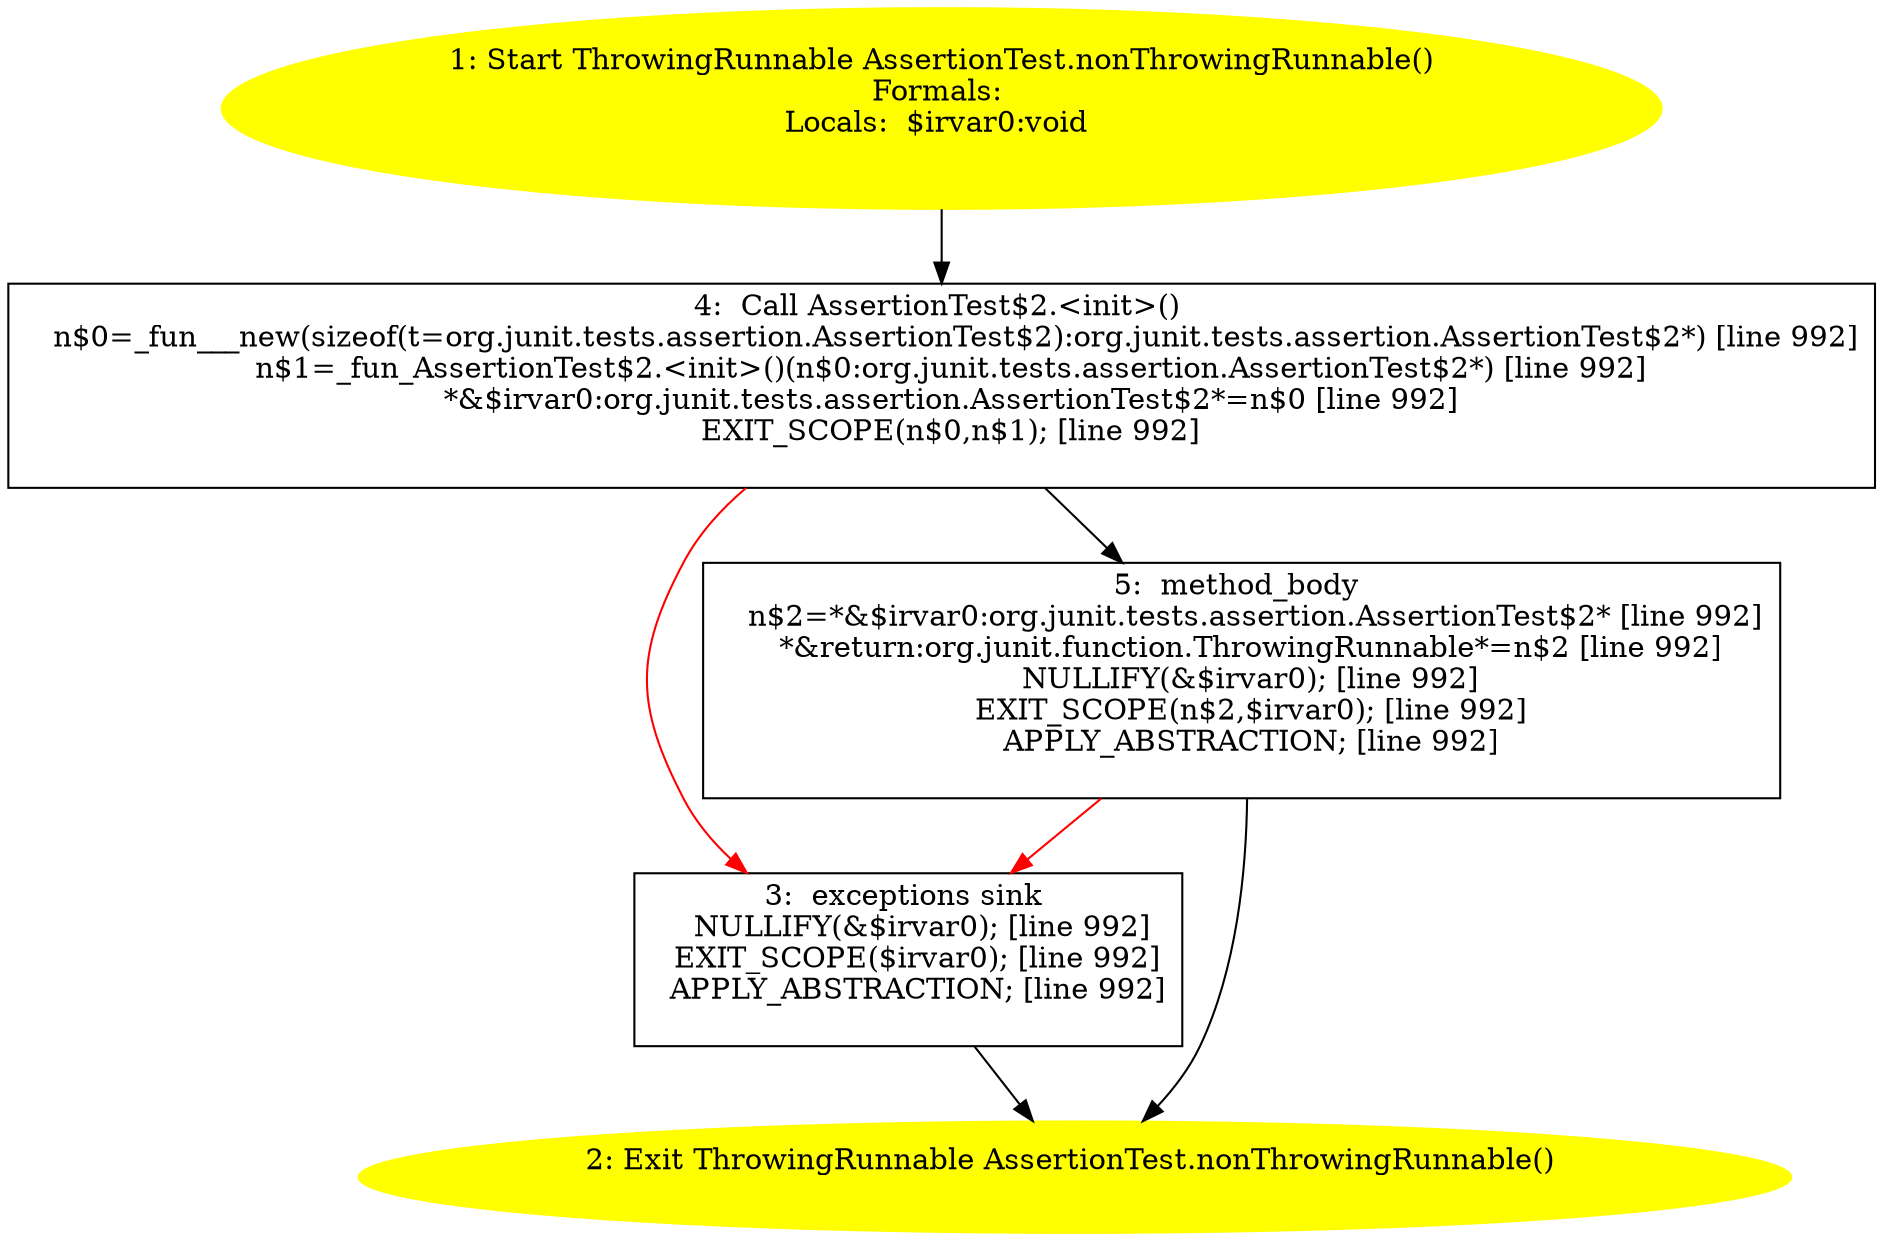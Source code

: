 /* @generated */
digraph cfg {
"org.junit.tests.assertion.AssertionTest.nonThrowingRunnable():org.junit.function.ThrowingRunnable.ac789b2491deb6ce3cddb05c28336d0a_1" [label="1: Start ThrowingRunnable AssertionTest.nonThrowingRunnable()\nFormals: \nLocals:  $irvar0:void \n  " color=yellow style=filled]
	

	 "org.junit.tests.assertion.AssertionTest.nonThrowingRunnable():org.junit.function.ThrowingRunnable.ac789b2491deb6ce3cddb05c28336d0a_1" -> "org.junit.tests.assertion.AssertionTest.nonThrowingRunnable():org.junit.function.ThrowingRunnable.ac789b2491deb6ce3cddb05c28336d0a_4" ;
"org.junit.tests.assertion.AssertionTest.nonThrowingRunnable():org.junit.function.ThrowingRunnable.ac789b2491deb6ce3cddb05c28336d0a_2" [label="2: Exit ThrowingRunnable AssertionTest.nonThrowingRunnable() \n  " color=yellow style=filled]
	

"org.junit.tests.assertion.AssertionTest.nonThrowingRunnable():org.junit.function.ThrowingRunnable.ac789b2491deb6ce3cddb05c28336d0a_3" [label="3:  exceptions sink \n   NULLIFY(&$irvar0); [line 992]\n  EXIT_SCOPE($irvar0); [line 992]\n  APPLY_ABSTRACTION; [line 992]\n " shape="box"]
	

	 "org.junit.tests.assertion.AssertionTest.nonThrowingRunnable():org.junit.function.ThrowingRunnable.ac789b2491deb6ce3cddb05c28336d0a_3" -> "org.junit.tests.assertion.AssertionTest.nonThrowingRunnable():org.junit.function.ThrowingRunnable.ac789b2491deb6ce3cddb05c28336d0a_2" ;
"org.junit.tests.assertion.AssertionTest.nonThrowingRunnable():org.junit.function.ThrowingRunnable.ac789b2491deb6ce3cddb05c28336d0a_4" [label="4:  Call AssertionTest$2.<init>() \n   n$0=_fun___new(sizeof(t=org.junit.tests.assertion.AssertionTest$2):org.junit.tests.assertion.AssertionTest$2*) [line 992]\n  n$1=_fun_AssertionTest$2.<init>()(n$0:org.junit.tests.assertion.AssertionTest$2*) [line 992]\n  *&$irvar0:org.junit.tests.assertion.AssertionTest$2*=n$0 [line 992]\n  EXIT_SCOPE(n$0,n$1); [line 992]\n " shape="box"]
	

	 "org.junit.tests.assertion.AssertionTest.nonThrowingRunnable():org.junit.function.ThrowingRunnable.ac789b2491deb6ce3cddb05c28336d0a_4" -> "org.junit.tests.assertion.AssertionTest.nonThrowingRunnable():org.junit.function.ThrowingRunnable.ac789b2491deb6ce3cddb05c28336d0a_5" ;
	 "org.junit.tests.assertion.AssertionTest.nonThrowingRunnable():org.junit.function.ThrowingRunnable.ac789b2491deb6ce3cddb05c28336d0a_4" -> "org.junit.tests.assertion.AssertionTest.nonThrowingRunnable():org.junit.function.ThrowingRunnable.ac789b2491deb6ce3cddb05c28336d0a_3" [color="red" ];
"org.junit.tests.assertion.AssertionTest.nonThrowingRunnable():org.junit.function.ThrowingRunnable.ac789b2491deb6ce3cddb05c28336d0a_5" [label="5:  method_body \n   n$2=*&$irvar0:org.junit.tests.assertion.AssertionTest$2* [line 992]\n  *&return:org.junit.function.ThrowingRunnable*=n$2 [line 992]\n  NULLIFY(&$irvar0); [line 992]\n  EXIT_SCOPE(n$2,$irvar0); [line 992]\n  APPLY_ABSTRACTION; [line 992]\n " shape="box"]
	

	 "org.junit.tests.assertion.AssertionTest.nonThrowingRunnable():org.junit.function.ThrowingRunnable.ac789b2491deb6ce3cddb05c28336d0a_5" -> "org.junit.tests.assertion.AssertionTest.nonThrowingRunnable():org.junit.function.ThrowingRunnable.ac789b2491deb6ce3cddb05c28336d0a_2" ;
	 "org.junit.tests.assertion.AssertionTest.nonThrowingRunnable():org.junit.function.ThrowingRunnable.ac789b2491deb6ce3cddb05c28336d0a_5" -> "org.junit.tests.assertion.AssertionTest.nonThrowingRunnable():org.junit.function.ThrowingRunnable.ac789b2491deb6ce3cddb05c28336d0a_3" [color="red" ];
}
